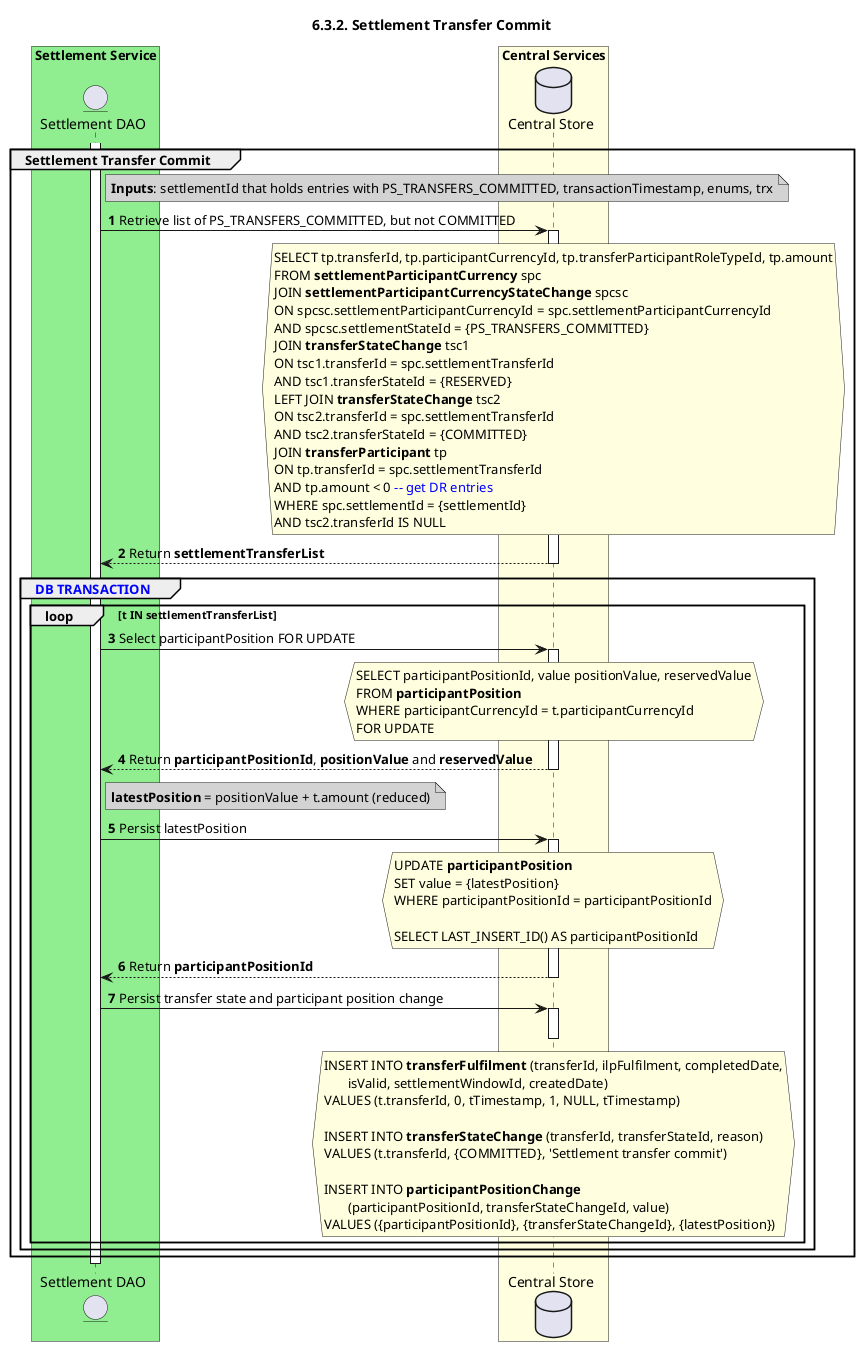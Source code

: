 @startuml
' declate title
title 6.3.2. Settlement Transfer Commit
autonumber

' declare actors
entity "Settlement DAO" as SETTLE_DAO
database "Central Store" as DB

box "Settlement Service" #lightgreen
    participant SETTLE_DAO
end box

box "Central Services" #lightyellow
    participant DB
end box

' start flow
activate SETTLE_DAO
group Settlement Transfer Commit
    note right of SETTLE_DAO #lightgray
        **Inputs**: settlementId that holds entries with PS_TRANSFERS_COMMITTED, transactionTimestamp, enums, trx
    end note
    SETTLE_DAO -> DB: Retrieve list of PS_TRANSFERS_COMMITTED, but not COMMITTED
    activate DB
    hnote over DB #lightyellow
        SELECT tp.transferId, tp.participantCurrencyId, tp.transferParticipantRoleTypeId, tp.amount
        FROM **settlementParticipantCurrency** spc
        JOIN **settlementParticipantCurrencyStateChange** spcsc
        ON spcsc.settlementParticipantCurrencyId = spc.settlementParticipantCurrencyId
        AND spcsc.settlementStateId = {PS_TRANSFERS_COMMITTED}
        JOIN **transferStateChange** tsc1
        ON tsc1.transferId = spc.settlementTransferId
        AND tsc1.transferStateId = {RESERVED}
        LEFT JOIN **transferStateChange** tsc2
        ON tsc2.transferId = spc.settlementTransferId
        AND tsc2.transferStateId = {COMMITTED}
        JOIN **transferParticipant** tp
        ON tp.transferId = spc.settlementTransferId
        AND tp.amount < 0 <color #blue>-- get DR entries</color>
        WHERE spc.settlementId = {settlementId}
        AND tsc2.transferId IS NULL
    end hnote
    DB --> SETTLE_DAO: Return **settlementTransferList**
    deactivate DB
    group <color #blue>DB TRANSACTION</color>
        loop t IN settlementTransferList
            SETTLE_DAO -> DB: Select participantPosition FOR UPDATE
            activate DB
            hnote over DB #lightyellow
                SELECT participantPositionId, value positionValue, reservedValue
                FROM **participantPosition**
                WHERE participantCurrencyId = t.participantCurrencyId
                FOR UPDATE
            end note
            DB --> SETTLE_DAO: Return **participantPositionId**, **positionValue** and **reservedValue**
            deactivate DB

            note right of SETTLE_DAO #lightgray
                **latestPosition** = positionValue + t.amount (reduced)
            end note

            SETTLE_DAO->DB: Persist latestPosition
            activate DB
            hnote over DB #lightyellow
                UPDATE **participantPosition**
                SET value = {latestPosition}
                WHERE participantPositionId = participantPositionId

                SELECT LAST_INSERT_ID() AS participantPositionId
            end note
            DB-->SETTLE_DAO: Return **participantPositionId**
            deactivate DB

            deactivate DB
            SETTLE_DAO -> DB: Persist transfer state and participant position change
            hnote over DB #lightyellow
                INSERT INTO **transferFulfilment** (transferId, ilpFulfilment, completedDate,
                       isValid, settlementWindowId, createdDate)
                VALUES (t.transferId, 0, tTimestamp, 1, NULL, tTimestamp)

                INSERT INTO **transferStateChange** (transferId, transferStateId, reason)
                VALUES (t.transferId, {COMMITTED}, 'Settlement transfer commit')

                INSERT INTO **participantPositionChange**
                       (participantPositionId, transferStateChangeId, value)
                VALUES ({participantPositionId}, {transferStateChangeId}, {latestPosition})
            end note
            activate DB
            deactivate DB
        end
    end
end
deactivate SETTLE_DAO

@enduml
